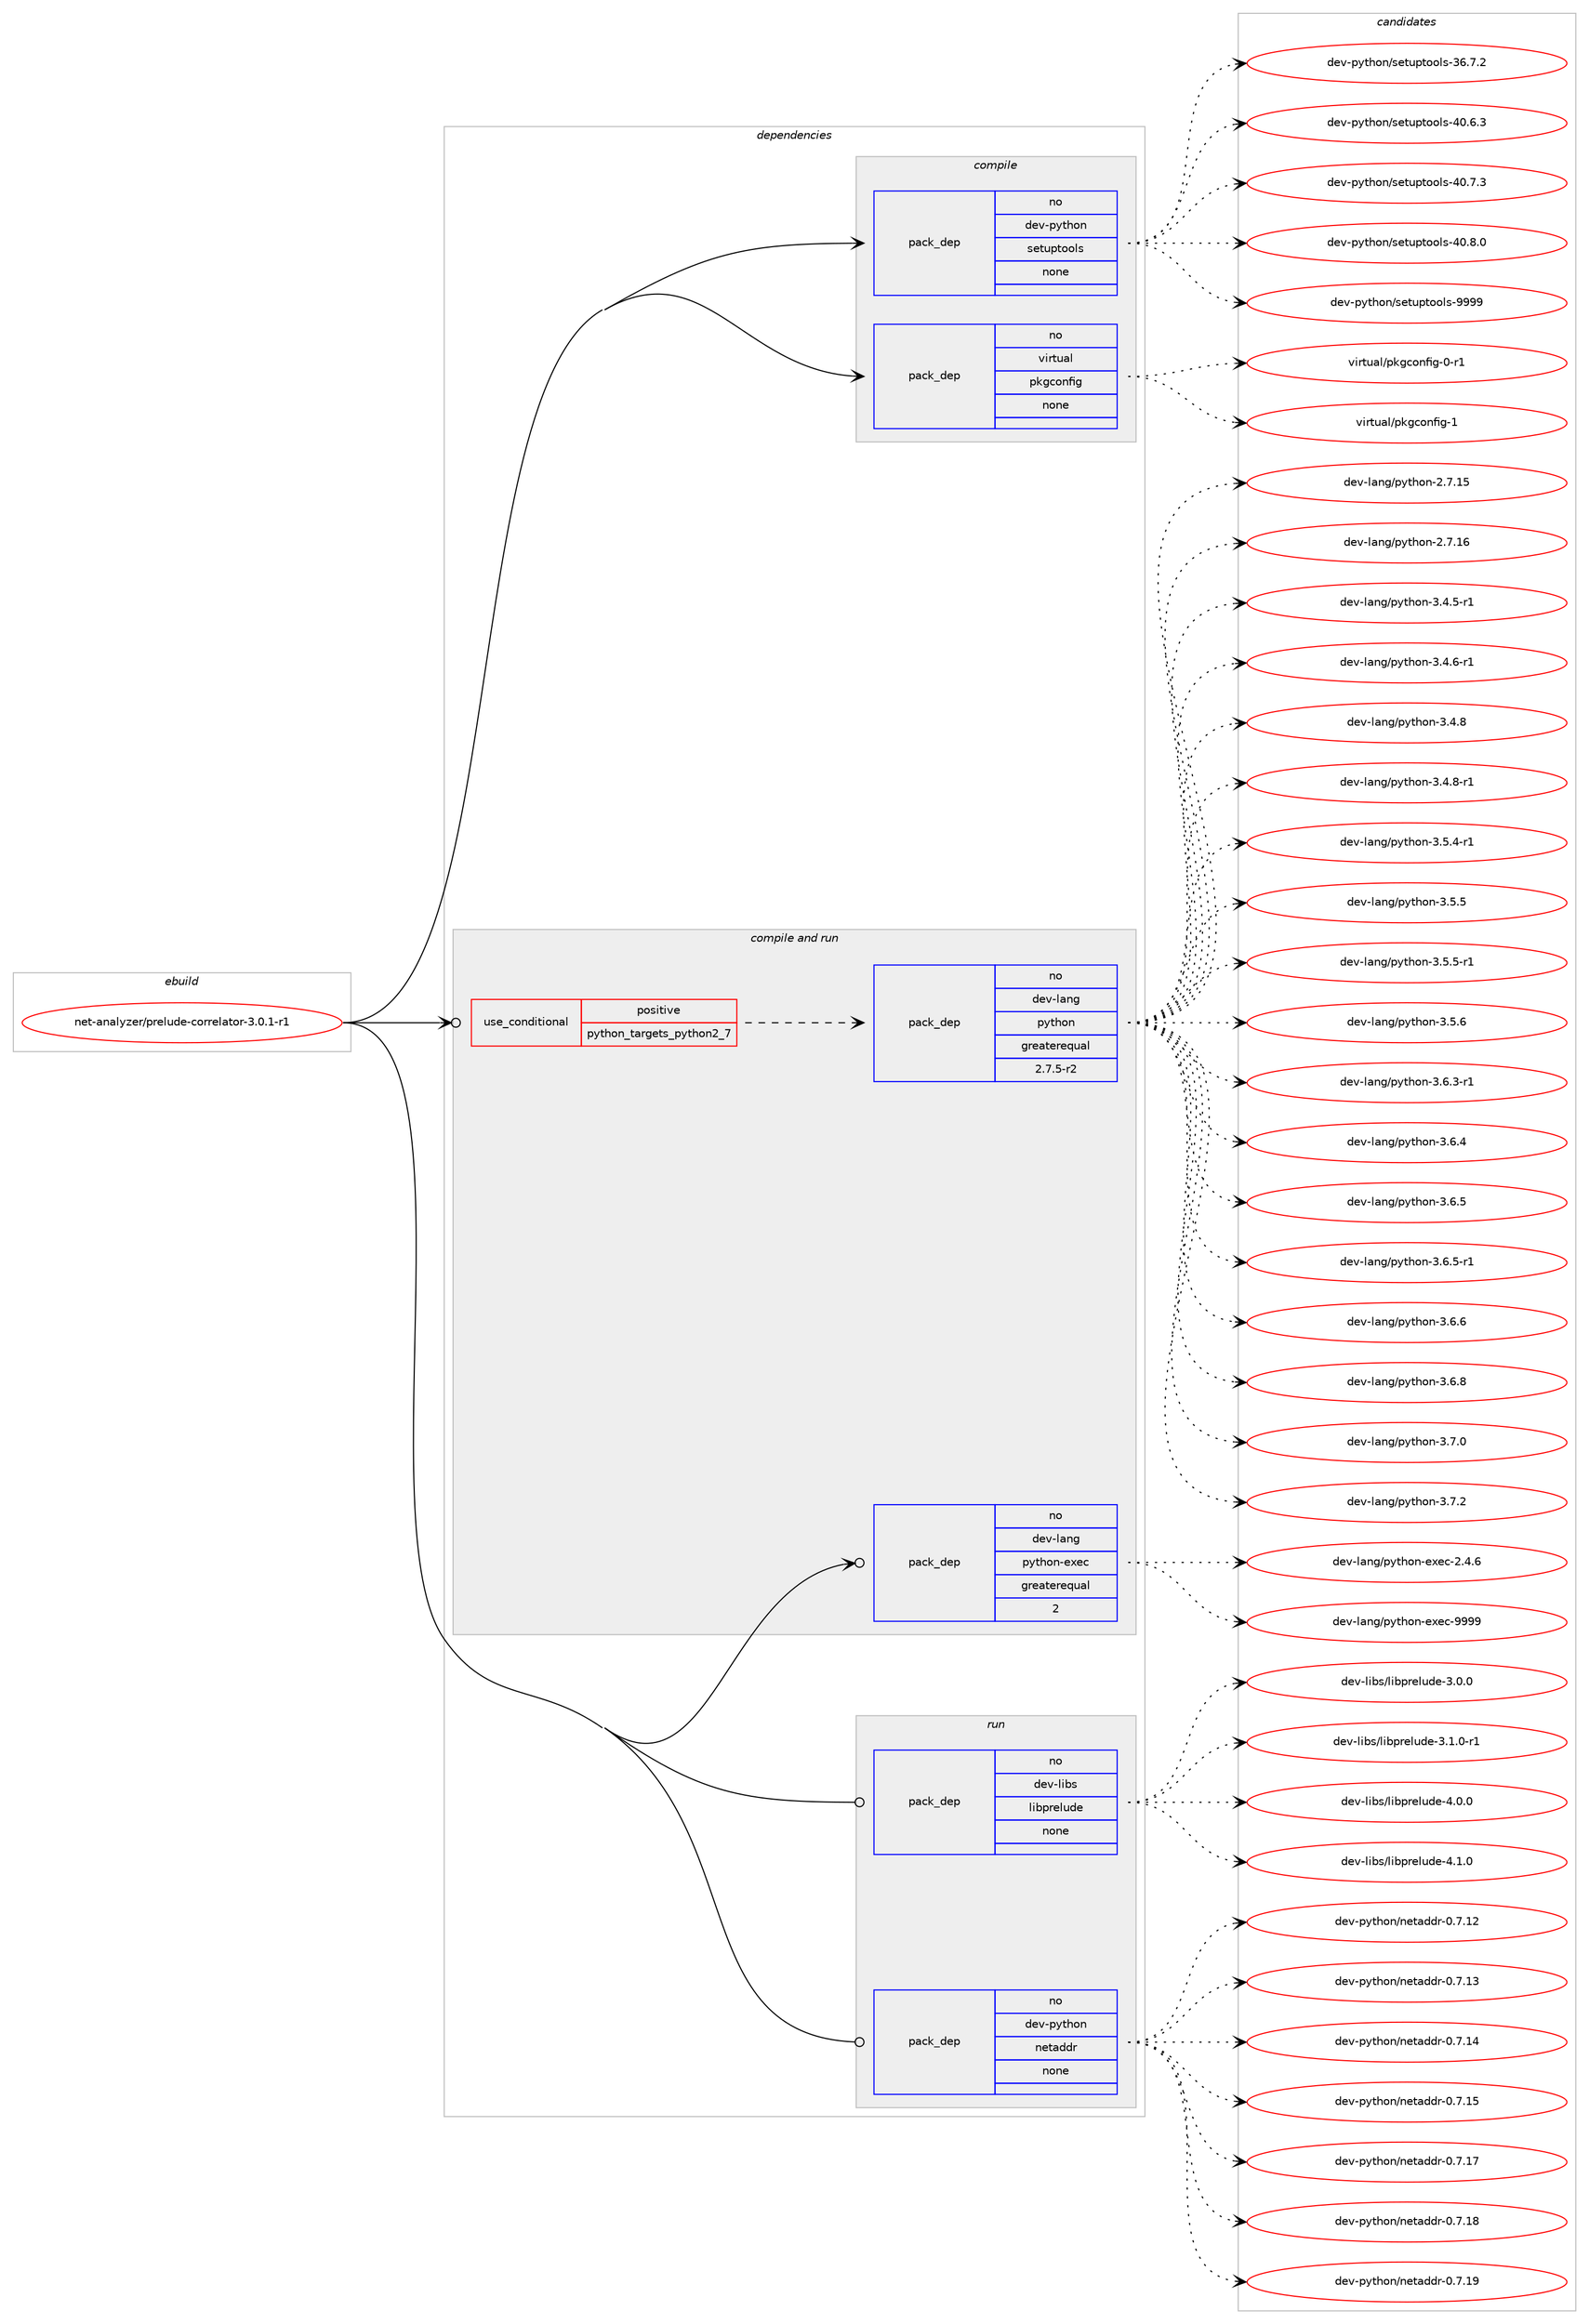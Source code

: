 digraph prolog {

# *************
# Graph options
# *************

newrank=true;
concentrate=true;
compound=true;
graph [rankdir=LR,fontname=Helvetica,fontsize=10,ranksep=1.5];#, ranksep=2.5, nodesep=0.2];
edge  [arrowhead=vee];
node  [fontname=Helvetica,fontsize=10];

# **********
# The ebuild
# **********

subgraph cluster_leftcol {
color=gray;
rank=same;
label=<<i>ebuild</i>>;
id [label="net-analyzer/prelude-correlator-3.0.1-r1", color=red, width=4, href="../net-analyzer/prelude-correlator-3.0.1-r1.svg"];
}

# ****************
# The dependencies
# ****************

subgraph cluster_midcol {
color=gray;
label=<<i>dependencies</i>>;
subgraph cluster_compile {
fillcolor="#eeeeee";
style=filled;
label=<<i>compile</i>>;
subgraph pack1177328 {
dependency1646518 [label=<<TABLE BORDER="0" CELLBORDER="1" CELLSPACING="0" CELLPADDING="4" WIDTH="220"><TR><TD ROWSPAN="6" CELLPADDING="30">pack_dep</TD></TR><TR><TD WIDTH="110">no</TD></TR><TR><TD>dev-python</TD></TR><TR><TD>setuptools</TD></TR><TR><TD>none</TD></TR><TR><TD></TD></TR></TABLE>>, shape=none, color=blue];
}
id:e -> dependency1646518:w [weight=20,style="solid",arrowhead="vee"];
subgraph pack1177329 {
dependency1646519 [label=<<TABLE BORDER="0" CELLBORDER="1" CELLSPACING="0" CELLPADDING="4" WIDTH="220"><TR><TD ROWSPAN="6" CELLPADDING="30">pack_dep</TD></TR><TR><TD WIDTH="110">no</TD></TR><TR><TD>virtual</TD></TR><TR><TD>pkgconfig</TD></TR><TR><TD>none</TD></TR><TR><TD></TD></TR></TABLE>>, shape=none, color=blue];
}
id:e -> dependency1646519:w [weight=20,style="solid",arrowhead="vee"];
}
subgraph cluster_compileandrun {
fillcolor="#eeeeee";
style=filled;
label=<<i>compile and run</i>>;
subgraph cond442558 {
dependency1646520 [label=<<TABLE BORDER="0" CELLBORDER="1" CELLSPACING="0" CELLPADDING="4"><TR><TD ROWSPAN="3" CELLPADDING="10">use_conditional</TD></TR><TR><TD>positive</TD></TR><TR><TD>python_targets_python2_7</TD></TR></TABLE>>, shape=none, color=red];
subgraph pack1177330 {
dependency1646521 [label=<<TABLE BORDER="0" CELLBORDER="1" CELLSPACING="0" CELLPADDING="4" WIDTH="220"><TR><TD ROWSPAN="6" CELLPADDING="30">pack_dep</TD></TR><TR><TD WIDTH="110">no</TD></TR><TR><TD>dev-lang</TD></TR><TR><TD>python</TD></TR><TR><TD>greaterequal</TD></TR><TR><TD>2.7.5-r2</TD></TR></TABLE>>, shape=none, color=blue];
}
dependency1646520:e -> dependency1646521:w [weight=20,style="dashed",arrowhead="vee"];
}
id:e -> dependency1646520:w [weight=20,style="solid",arrowhead="odotvee"];
subgraph pack1177331 {
dependency1646522 [label=<<TABLE BORDER="0" CELLBORDER="1" CELLSPACING="0" CELLPADDING="4" WIDTH="220"><TR><TD ROWSPAN="6" CELLPADDING="30">pack_dep</TD></TR><TR><TD WIDTH="110">no</TD></TR><TR><TD>dev-lang</TD></TR><TR><TD>python-exec</TD></TR><TR><TD>greaterequal</TD></TR><TR><TD>2</TD></TR></TABLE>>, shape=none, color=blue];
}
id:e -> dependency1646522:w [weight=20,style="solid",arrowhead="odotvee"];
}
subgraph cluster_run {
fillcolor="#eeeeee";
style=filled;
label=<<i>run</i>>;
subgraph pack1177332 {
dependency1646523 [label=<<TABLE BORDER="0" CELLBORDER="1" CELLSPACING="0" CELLPADDING="4" WIDTH="220"><TR><TD ROWSPAN="6" CELLPADDING="30">pack_dep</TD></TR><TR><TD WIDTH="110">no</TD></TR><TR><TD>dev-libs</TD></TR><TR><TD>libprelude</TD></TR><TR><TD>none</TD></TR><TR><TD></TD></TR></TABLE>>, shape=none, color=blue];
}
id:e -> dependency1646523:w [weight=20,style="solid",arrowhead="odot"];
subgraph pack1177333 {
dependency1646524 [label=<<TABLE BORDER="0" CELLBORDER="1" CELLSPACING="0" CELLPADDING="4" WIDTH="220"><TR><TD ROWSPAN="6" CELLPADDING="30">pack_dep</TD></TR><TR><TD WIDTH="110">no</TD></TR><TR><TD>dev-python</TD></TR><TR><TD>netaddr</TD></TR><TR><TD>none</TD></TR><TR><TD></TD></TR></TABLE>>, shape=none, color=blue];
}
id:e -> dependency1646524:w [weight=20,style="solid",arrowhead="odot"];
}
}

# **************
# The candidates
# **************

subgraph cluster_choices {
rank=same;
color=gray;
label=<<i>candidates</i>>;

subgraph choice1177328 {
color=black;
nodesep=1;
choice100101118451121211161041111104711510111611711211611111110811545515446554650 [label="dev-python/setuptools-36.7.2", color=red, width=4,href="../dev-python/setuptools-36.7.2.svg"];
choice100101118451121211161041111104711510111611711211611111110811545524846544651 [label="dev-python/setuptools-40.6.3", color=red, width=4,href="../dev-python/setuptools-40.6.3.svg"];
choice100101118451121211161041111104711510111611711211611111110811545524846554651 [label="dev-python/setuptools-40.7.3", color=red, width=4,href="../dev-python/setuptools-40.7.3.svg"];
choice100101118451121211161041111104711510111611711211611111110811545524846564648 [label="dev-python/setuptools-40.8.0", color=red, width=4,href="../dev-python/setuptools-40.8.0.svg"];
choice10010111845112121116104111110471151011161171121161111111081154557575757 [label="dev-python/setuptools-9999", color=red, width=4,href="../dev-python/setuptools-9999.svg"];
dependency1646518:e -> choice100101118451121211161041111104711510111611711211611111110811545515446554650:w [style=dotted,weight="100"];
dependency1646518:e -> choice100101118451121211161041111104711510111611711211611111110811545524846544651:w [style=dotted,weight="100"];
dependency1646518:e -> choice100101118451121211161041111104711510111611711211611111110811545524846554651:w [style=dotted,weight="100"];
dependency1646518:e -> choice100101118451121211161041111104711510111611711211611111110811545524846564648:w [style=dotted,weight="100"];
dependency1646518:e -> choice10010111845112121116104111110471151011161171121161111111081154557575757:w [style=dotted,weight="100"];
}
subgraph choice1177329 {
color=black;
nodesep=1;
choice11810511411611797108471121071039911111010210510345484511449 [label="virtual/pkgconfig-0-r1", color=red, width=4,href="../virtual/pkgconfig-0-r1.svg"];
choice1181051141161179710847112107103991111101021051034549 [label="virtual/pkgconfig-1", color=red, width=4,href="../virtual/pkgconfig-1.svg"];
dependency1646519:e -> choice11810511411611797108471121071039911111010210510345484511449:w [style=dotted,weight="100"];
dependency1646519:e -> choice1181051141161179710847112107103991111101021051034549:w [style=dotted,weight="100"];
}
subgraph choice1177330 {
color=black;
nodesep=1;
choice10010111845108971101034711212111610411111045504655464953 [label="dev-lang/python-2.7.15", color=red, width=4,href="../dev-lang/python-2.7.15.svg"];
choice10010111845108971101034711212111610411111045504655464954 [label="dev-lang/python-2.7.16", color=red, width=4,href="../dev-lang/python-2.7.16.svg"];
choice1001011184510897110103471121211161041111104551465246534511449 [label="dev-lang/python-3.4.5-r1", color=red, width=4,href="../dev-lang/python-3.4.5-r1.svg"];
choice1001011184510897110103471121211161041111104551465246544511449 [label="dev-lang/python-3.4.6-r1", color=red, width=4,href="../dev-lang/python-3.4.6-r1.svg"];
choice100101118451089711010347112121116104111110455146524656 [label="dev-lang/python-3.4.8", color=red, width=4,href="../dev-lang/python-3.4.8.svg"];
choice1001011184510897110103471121211161041111104551465246564511449 [label="dev-lang/python-3.4.8-r1", color=red, width=4,href="../dev-lang/python-3.4.8-r1.svg"];
choice1001011184510897110103471121211161041111104551465346524511449 [label="dev-lang/python-3.5.4-r1", color=red, width=4,href="../dev-lang/python-3.5.4-r1.svg"];
choice100101118451089711010347112121116104111110455146534653 [label="dev-lang/python-3.5.5", color=red, width=4,href="../dev-lang/python-3.5.5.svg"];
choice1001011184510897110103471121211161041111104551465346534511449 [label="dev-lang/python-3.5.5-r1", color=red, width=4,href="../dev-lang/python-3.5.5-r1.svg"];
choice100101118451089711010347112121116104111110455146534654 [label="dev-lang/python-3.5.6", color=red, width=4,href="../dev-lang/python-3.5.6.svg"];
choice1001011184510897110103471121211161041111104551465446514511449 [label="dev-lang/python-3.6.3-r1", color=red, width=4,href="../dev-lang/python-3.6.3-r1.svg"];
choice100101118451089711010347112121116104111110455146544652 [label="dev-lang/python-3.6.4", color=red, width=4,href="../dev-lang/python-3.6.4.svg"];
choice100101118451089711010347112121116104111110455146544653 [label="dev-lang/python-3.6.5", color=red, width=4,href="../dev-lang/python-3.6.5.svg"];
choice1001011184510897110103471121211161041111104551465446534511449 [label="dev-lang/python-3.6.5-r1", color=red, width=4,href="../dev-lang/python-3.6.5-r1.svg"];
choice100101118451089711010347112121116104111110455146544654 [label="dev-lang/python-3.6.6", color=red, width=4,href="../dev-lang/python-3.6.6.svg"];
choice100101118451089711010347112121116104111110455146544656 [label="dev-lang/python-3.6.8", color=red, width=4,href="../dev-lang/python-3.6.8.svg"];
choice100101118451089711010347112121116104111110455146554648 [label="dev-lang/python-3.7.0", color=red, width=4,href="../dev-lang/python-3.7.0.svg"];
choice100101118451089711010347112121116104111110455146554650 [label="dev-lang/python-3.7.2", color=red, width=4,href="../dev-lang/python-3.7.2.svg"];
dependency1646521:e -> choice10010111845108971101034711212111610411111045504655464953:w [style=dotted,weight="100"];
dependency1646521:e -> choice10010111845108971101034711212111610411111045504655464954:w [style=dotted,weight="100"];
dependency1646521:e -> choice1001011184510897110103471121211161041111104551465246534511449:w [style=dotted,weight="100"];
dependency1646521:e -> choice1001011184510897110103471121211161041111104551465246544511449:w [style=dotted,weight="100"];
dependency1646521:e -> choice100101118451089711010347112121116104111110455146524656:w [style=dotted,weight="100"];
dependency1646521:e -> choice1001011184510897110103471121211161041111104551465246564511449:w [style=dotted,weight="100"];
dependency1646521:e -> choice1001011184510897110103471121211161041111104551465346524511449:w [style=dotted,weight="100"];
dependency1646521:e -> choice100101118451089711010347112121116104111110455146534653:w [style=dotted,weight="100"];
dependency1646521:e -> choice1001011184510897110103471121211161041111104551465346534511449:w [style=dotted,weight="100"];
dependency1646521:e -> choice100101118451089711010347112121116104111110455146534654:w [style=dotted,weight="100"];
dependency1646521:e -> choice1001011184510897110103471121211161041111104551465446514511449:w [style=dotted,weight="100"];
dependency1646521:e -> choice100101118451089711010347112121116104111110455146544652:w [style=dotted,weight="100"];
dependency1646521:e -> choice100101118451089711010347112121116104111110455146544653:w [style=dotted,weight="100"];
dependency1646521:e -> choice1001011184510897110103471121211161041111104551465446534511449:w [style=dotted,weight="100"];
dependency1646521:e -> choice100101118451089711010347112121116104111110455146544654:w [style=dotted,weight="100"];
dependency1646521:e -> choice100101118451089711010347112121116104111110455146544656:w [style=dotted,weight="100"];
dependency1646521:e -> choice100101118451089711010347112121116104111110455146554648:w [style=dotted,weight="100"];
dependency1646521:e -> choice100101118451089711010347112121116104111110455146554650:w [style=dotted,weight="100"];
}
subgraph choice1177331 {
color=black;
nodesep=1;
choice1001011184510897110103471121211161041111104510112010199455046524654 [label="dev-lang/python-exec-2.4.6", color=red, width=4,href="../dev-lang/python-exec-2.4.6.svg"];
choice10010111845108971101034711212111610411111045101120101994557575757 [label="dev-lang/python-exec-9999", color=red, width=4,href="../dev-lang/python-exec-9999.svg"];
dependency1646522:e -> choice1001011184510897110103471121211161041111104510112010199455046524654:w [style=dotted,weight="100"];
dependency1646522:e -> choice10010111845108971101034711212111610411111045101120101994557575757:w [style=dotted,weight="100"];
}
subgraph choice1177332 {
color=black;
nodesep=1;
choice10010111845108105981154710810598112114101108117100101455146484648 [label="dev-libs/libprelude-3.0.0", color=red, width=4,href="../dev-libs/libprelude-3.0.0.svg"];
choice100101118451081059811547108105981121141011081171001014551464946484511449 [label="dev-libs/libprelude-3.1.0-r1", color=red, width=4,href="../dev-libs/libprelude-3.1.0-r1.svg"];
choice10010111845108105981154710810598112114101108117100101455246484648 [label="dev-libs/libprelude-4.0.0", color=red, width=4,href="../dev-libs/libprelude-4.0.0.svg"];
choice10010111845108105981154710810598112114101108117100101455246494648 [label="dev-libs/libprelude-4.1.0", color=red, width=4,href="../dev-libs/libprelude-4.1.0.svg"];
dependency1646523:e -> choice10010111845108105981154710810598112114101108117100101455146484648:w [style=dotted,weight="100"];
dependency1646523:e -> choice100101118451081059811547108105981121141011081171001014551464946484511449:w [style=dotted,weight="100"];
dependency1646523:e -> choice10010111845108105981154710810598112114101108117100101455246484648:w [style=dotted,weight="100"];
dependency1646523:e -> choice10010111845108105981154710810598112114101108117100101455246494648:w [style=dotted,weight="100"];
}
subgraph choice1177333 {
color=black;
nodesep=1;
choice10010111845112121116104111110471101011169710010011445484655464950 [label="dev-python/netaddr-0.7.12", color=red, width=4,href="../dev-python/netaddr-0.7.12.svg"];
choice10010111845112121116104111110471101011169710010011445484655464951 [label="dev-python/netaddr-0.7.13", color=red, width=4,href="../dev-python/netaddr-0.7.13.svg"];
choice10010111845112121116104111110471101011169710010011445484655464952 [label="dev-python/netaddr-0.7.14", color=red, width=4,href="../dev-python/netaddr-0.7.14.svg"];
choice10010111845112121116104111110471101011169710010011445484655464953 [label="dev-python/netaddr-0.7.15", color=red, width=4,href="../dev-python/netaddr-0.7.15.svg"];
choice10010111845112121116104111110471101011169710010011445484655464955 [label="dev-python/netaddr-0.7.17", color=red, width=4,href="../dev-python/netaddr-0.7.17.svg"];
choice10010111845112121116104111110471101011169710010011445484655464956 [label="dev-python/netaddr-0.7.18", color=red, width=4,href="../dev-python/netaddr-0.7.18.svg"];
choice10010111845112121116104111110471101011169710010011445484655464957 [label="dev-python/netaddr-0.7.19", color=red, width=4,href="../dev-python/netaddr-0.7.19.svg"];
dependency1646524:e -> choice10010111845112121116104111110471101011169710010011445484655464950:w [style=dotted,weight="100"];
dependency1646524:e -> choice10010111845112121116104111110471101011169710010011445484655464951:w [style=dotted,weight="100"];
dependency1646524:e -> choice10010111845112121116104111110471101011169710010011445484655464952:w [style=dotted,weight="100"];
dependency1646524:e -> choice10010111845112121116104111110471101011169710010011445484655464953:w [style=dotted,weight="100"];
dependency1646524:e -> choice10010111845112121116104111110471101011169710010011445484655464955:w [style=dotted,weight="100"];
dependency1646524:e -> choice10010111845112121116104111110471101011169710010011445484655464956:w [style=dotted,weight="100"];
dependency1646524:e -> choice10010111845112121116104111110471101011169710010011445484655464957:w [style=dotted,weight="100"];
}
}

}

